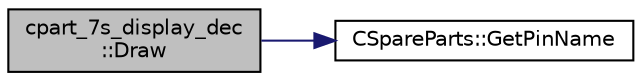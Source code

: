 digraph "cpart_7s_display_dec::Draw"
{
 // LATEX_PDF_SIZE
  edge [fontname="Helvetica",fontsize="10",labelfontname="Helvetica",labelfontsize="10"];
  node [fontname="Helvetica",fontsize="10",shape=record];
  rankdir="LR";
  Node1 [label="cpart_7s_display_dec\l::Draw",height=0.2,width=0.4,color="black", fillcolor="grey75", style="filled", fontcolor="black",tooltip="Called ever 100ms to draw part."];
  Node1 -> Node2 [color="midnightblue",fontsize="10",style="solid",fontname="Helvetica"];
  Node2 [label="CSpareParts::GetPinName",height=0.2,width=0.4,color="black", fillcolor="white", style="filled",URL="$class_c_spare_parts.html#a56db36d1a8c49ca039b5feb083f4fed0",tooltip="Return the name of one pin."];
}
